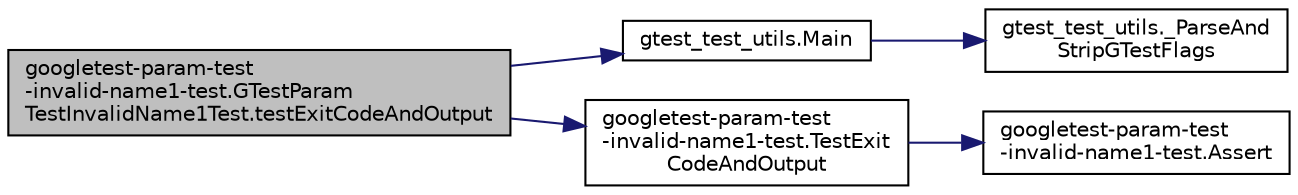 digraph "googletest-param-test-invalid-name1-test.GTestParamTestInvalidName1Test.testExitCodeAndOutput"
{
 // LATEX_PDF_SIZE
  bgcolor="transparent";
  edge [fontname="Helvetica",fontsize="10",labelfontname="Helvetica",labelfontsize="10"];
  node [fontname="Helvetica",fontsize="10",shape=record];
  rankdir="LR";
  Node1 [label="googletest-param-test\l-invalid-name1-test.GTestParam\lTestInvalidName1Test.testExitCodeAndOutput",height=0.2,width=0.4,color="black", fillcolor="grey75", style="filled", fontcolor="black",tooltip=" "];
  Node1 -> Node2 [color="midnightblue",fontsize="10",style="solid",fontname="Helvetica"];
  Node2 [label="gtest_test_utils.Main",height=0.2,width=0.4,color="black",URL="$namespacegtest__test__utils.html#a5361b42d9c6843b5b117ead4d1c58cc5",tooltip=" "];
  Node2 -> Node3 [color="midnightblue",fontsize="10",style="solid",fontname="Helvetica"];
  Node3 [label="gtest_test_utils._ParseAnd\lStripGTestFlags",height=0.2,width=0.4,color="black",URL="$namespacegtest__test__utils.html#a05ad62af6574fd7e4fa2cc7c952c4f0b",tooltip=" "];
  Node1 -> Node4 [color="midnightblue",fontsize="10",style="solid",fontname="Helvetica"];
  Node4 [label="googletest-param-test\l-invalid-name1-test.TestExit\lCodeAndOutput",height=0.2,width=0.4,color="black",URL="$namespacegoogletest-param-test-invalid-name1-test.html#aabb7407b7c6d63bd6b06899c5f5bc02e",tooltip=" "];
  Node4 -> Node5 [color="midnightblue",fontsize="10",style="solid",fontname="Helvetica"];
  Node5 [label="googletest-param-test\l-invalid-name1-test.Assert",height=0.2,width=0.4,color="black",URL="$namespacegoogletest-param-test-invalid-name1-test.html#a2322bcd13b9e4fc90292b041a99fe368",tooltip=" "];
}

